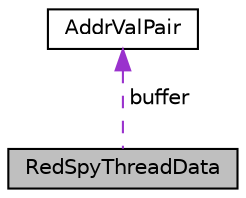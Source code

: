 digraph "RedSpyThreadData"
{
  edge [fontname="Helvetica",fontsize="10",labelfontname="Helvetica",labelfontsize="10"];
  node [fontname="Helvetica",fontsize="10",shape=record];
  Node1 [label="RedSpyThreadData",height=0.2,width=0.4,color="black", fillcolor="grey75", style="filled" fontcolor="black"];
  Node2 -> Node1 [dir="back",color="darkorchid3",fontsize="10",style="dashed",label=" buffer" ];
  Node2 [label="AddrValPair",height=0.2,width=0.4,color="black", fillcolor="white", style="filled",URL="$structAddrValPair.html"];
}
